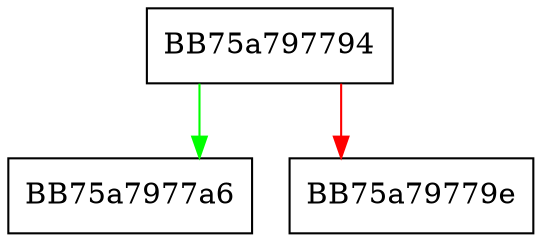 digraph as_float {
  node [shape="box"];
  graph [splines=ortho];
  BB75a797794 -> BB75a7977a6 [color="green"];
  BB75a797794 -> BB75a79779e [color="red"];
}